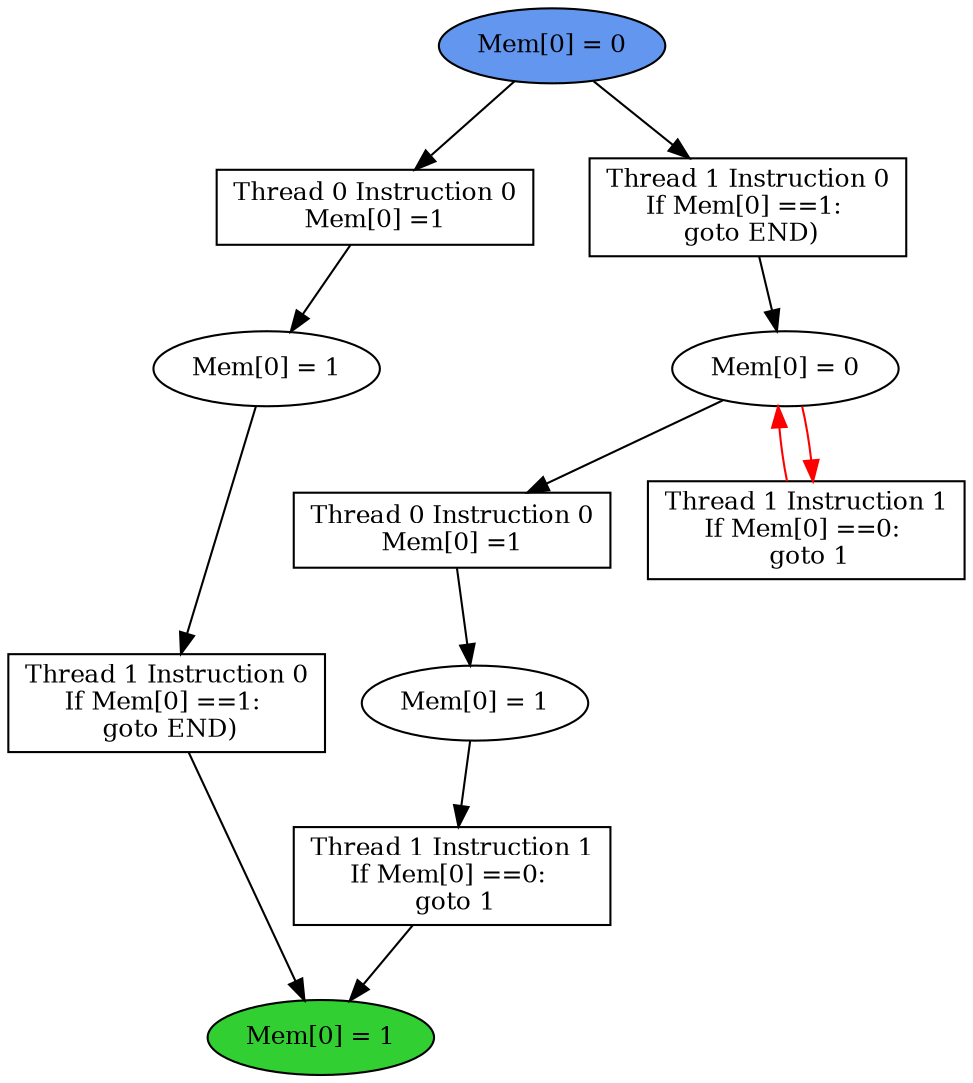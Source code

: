 digraph "graph" {
graph [fontsize=12]
node [fontsize=12]
edge [fontsize=12]
rankdir=TB;
"N15" -> "N14" [uuid = "<A0, S2>", color = "#000000", fontcolor = "#ffffff", style = "solid", label = "", dir = "forward", weight = "1"]
"N12" -> "N11" [uuid = "<A1, S1>", color = "#000000", fontcolor = "#ffffff", style = "solid", label = "", dir = "forward", weight = "1"]
"N13" -> "N9" [uuid = "<A2, END$0>", color = "#000000", fontcolor = "#ffffff", style = "solid", label = "", dir = "forward", weight = "1"]
"N20" -> "N19" [uuid = "<A3, S0>", color = "#000000", fontcolor = "#ffffff", style = "solid", label = "", dir = "forward", weight = "1"]
"N10" -> "N9" [uuid = "<A4, END$0>", color = "#000000", fontcolor = "#ffffff", style = "solid", label = "", dir = "forward", weight = "1"]
"N19" -> "N18" [uuid = "<A5, S0>", color = "#ff0000", fontcolor = "#ffffff", style = "solid", label = "", dir = "back", weight = "1"]
"N21" -> "N15" [uuid = "<A0, START$0>", color = "#000000", fontcolor = "#ffffff", style = "solid", label = "", dir = "forward", weight = "1"]
"N19" -> "N12" [uuid = "<A1, S0>", color = "#000000", fontcolor = "#ffffff", style = "solid", label = "", dir = "forward", weight = "1"]
"N14" -> "N13" [uuid = "<A2, S2>", color = "#000000", fontcolor = "#ffffff", style = "solid", label = "", dir = "forward", weight = "1"]
"N21" -> "N20" [uuid = "<A3, START$0>", color = "#000000", fontcolor = "#ffffff", style = "solid", label = "", dir = "forward", weight = "1"]
"N11" -> "N10" [uuid = "<A4, S1>", color = "#000000", fontcolor = "#ffffff", style = "solid", label = "", dir = "forward", weight = "1"]
"N19" -> "N18" [uuid = "<A5, S0>", color = "#ff0000", fontcolor = "#ffffff", style = "solid", label = "", dir = "forward", weight = "1"]
"N9" [uuid="END$0", label="Mem[0] = 1", fillcolor = "#31cf31", fontcolor = "#000000", shape = "ellipse", style = "filled, solid"]
"N10" [uuid="A4", label="Thread 1 Instruction 1
If Mem[0] ==0: 
 goto 1", fillcolor = "#ffffff", fontcolor = "#000000", shape = "box", style = "filled, solid"]
"N11" [uuid="S1", label="Mem[0] = 1", fillcolor = "#ffffff", fontcolor = "#000000", shape = "ellipse", style = "filled, solid"]
"N12" [uuid="A1", label="Thread 0 Instruction 0
Mem[0] =1", fillcolor = "#ffffff", fontcolor = "#000000", shape = "box", style = "filled, solid"]
"N13" [uuid="A2", label="Thread 1 Instruction 0
If Mem[0] ==1: 
 goto END)", fillcolor = "#ffffff", fontcolor = "#000000", shape = "box", style = "filled, solid"]
"N14" [uuid="S2", label="Mem[0] = 1", fillcolor = "#ffffff", fontcolor = "#000000", shape = "ellipse", style = "filled, solid"]
"N15" [uuid="A0", label="Thread 0 Instruction 0
Mem[0] =1", fillcolor = "#ffffff", fontcolor = "#000000", shape = "box", style = "filled, solid"]
"N18" [uuid="A5", label="Thread 1 Instruction 1
If Mem[0] ==0: 
 goto 1", fillcolor = "#ffffff", fontcolor = "#000000", shape = "box", style = "filled, solid"]
"N19" [uuid="S0", label="Mem[0] = 0", fillcolor = "#ffffff", fontcolor = "#000000", shape = "ellipse", style = "filled, solid"]
"N20" [uuid="A3", label="Thread 1 Instruction 0
If Mem[0] ==1: 
 goto END)", fillcolor = "#ffffff", fontcolor = "#000000", shape = "box", style = "filled, solid"]
"N21" [uuid="START$0", label="Mem[0] = 0", fillcolor = "#6396ef", fontcolor = "#000000", shape = "ellipse", style = "filled, solid"]
}